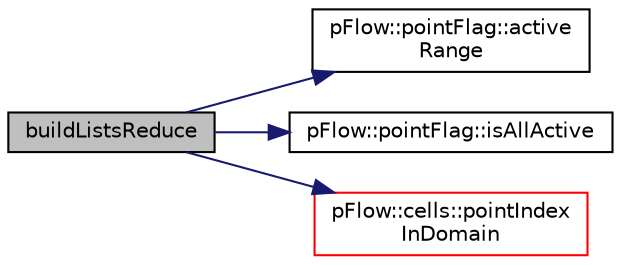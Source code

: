 digraph "buildListsReduce"
{
 // LATEX_PDF_SIZE
  edge [fontname="Helvetica",fontsize="10",labelfontname="Helvetica",labelfontsize="10"];
  node [fontname="Helvetica",fontsize="10",shape=record];
  rankdir="LR";
  Node1 [label="buildListsReduce",height=0.2,width=0.4,color="black", fillcolor="grey75", style="filled", fontcolor="black",tooltip=" "];
  Node1 -> Node2 [color="midnightblue",fontsize="10",style="solid",fontname="Helvetica"];
  Node2 [label="pFlow::pointFlag::active\lRange",height=0.2,width=0.4,color="black", fillcolor="white", style="filled",URL="$classpFlow_1_1pointFlag.html#a766f5bcd312f3e0ca10011181b05f318",tooltip=" "];
  Node1 -> Node3 [color="midnightblue",fontsize="10",style="solid",fontname="Helvetica"];
  Node3 [label="pFlow::pointFlag::isAllActive",height=0.2,width=0.4,color="black", fillcolor="white", style="filled",URL="$classpFlow_1_1pointFlag.html#a8844f61a60dc80312ec8906022776a5d",tooltip=" "];
  Node1 -> Node4 [color="midnightblue",fontsize="10",style="solid",fontname="Helvetica"];
  Node4 [label="pFlow::cells::pointIndex\lInDomain",height=0.2,width=0.4,color="red", fillcolor="white", style="filled",URL="$classpFlow_1_1cells.html#a6590430b6e9260076e11d92aba79821b",tooltip=" "];
}
